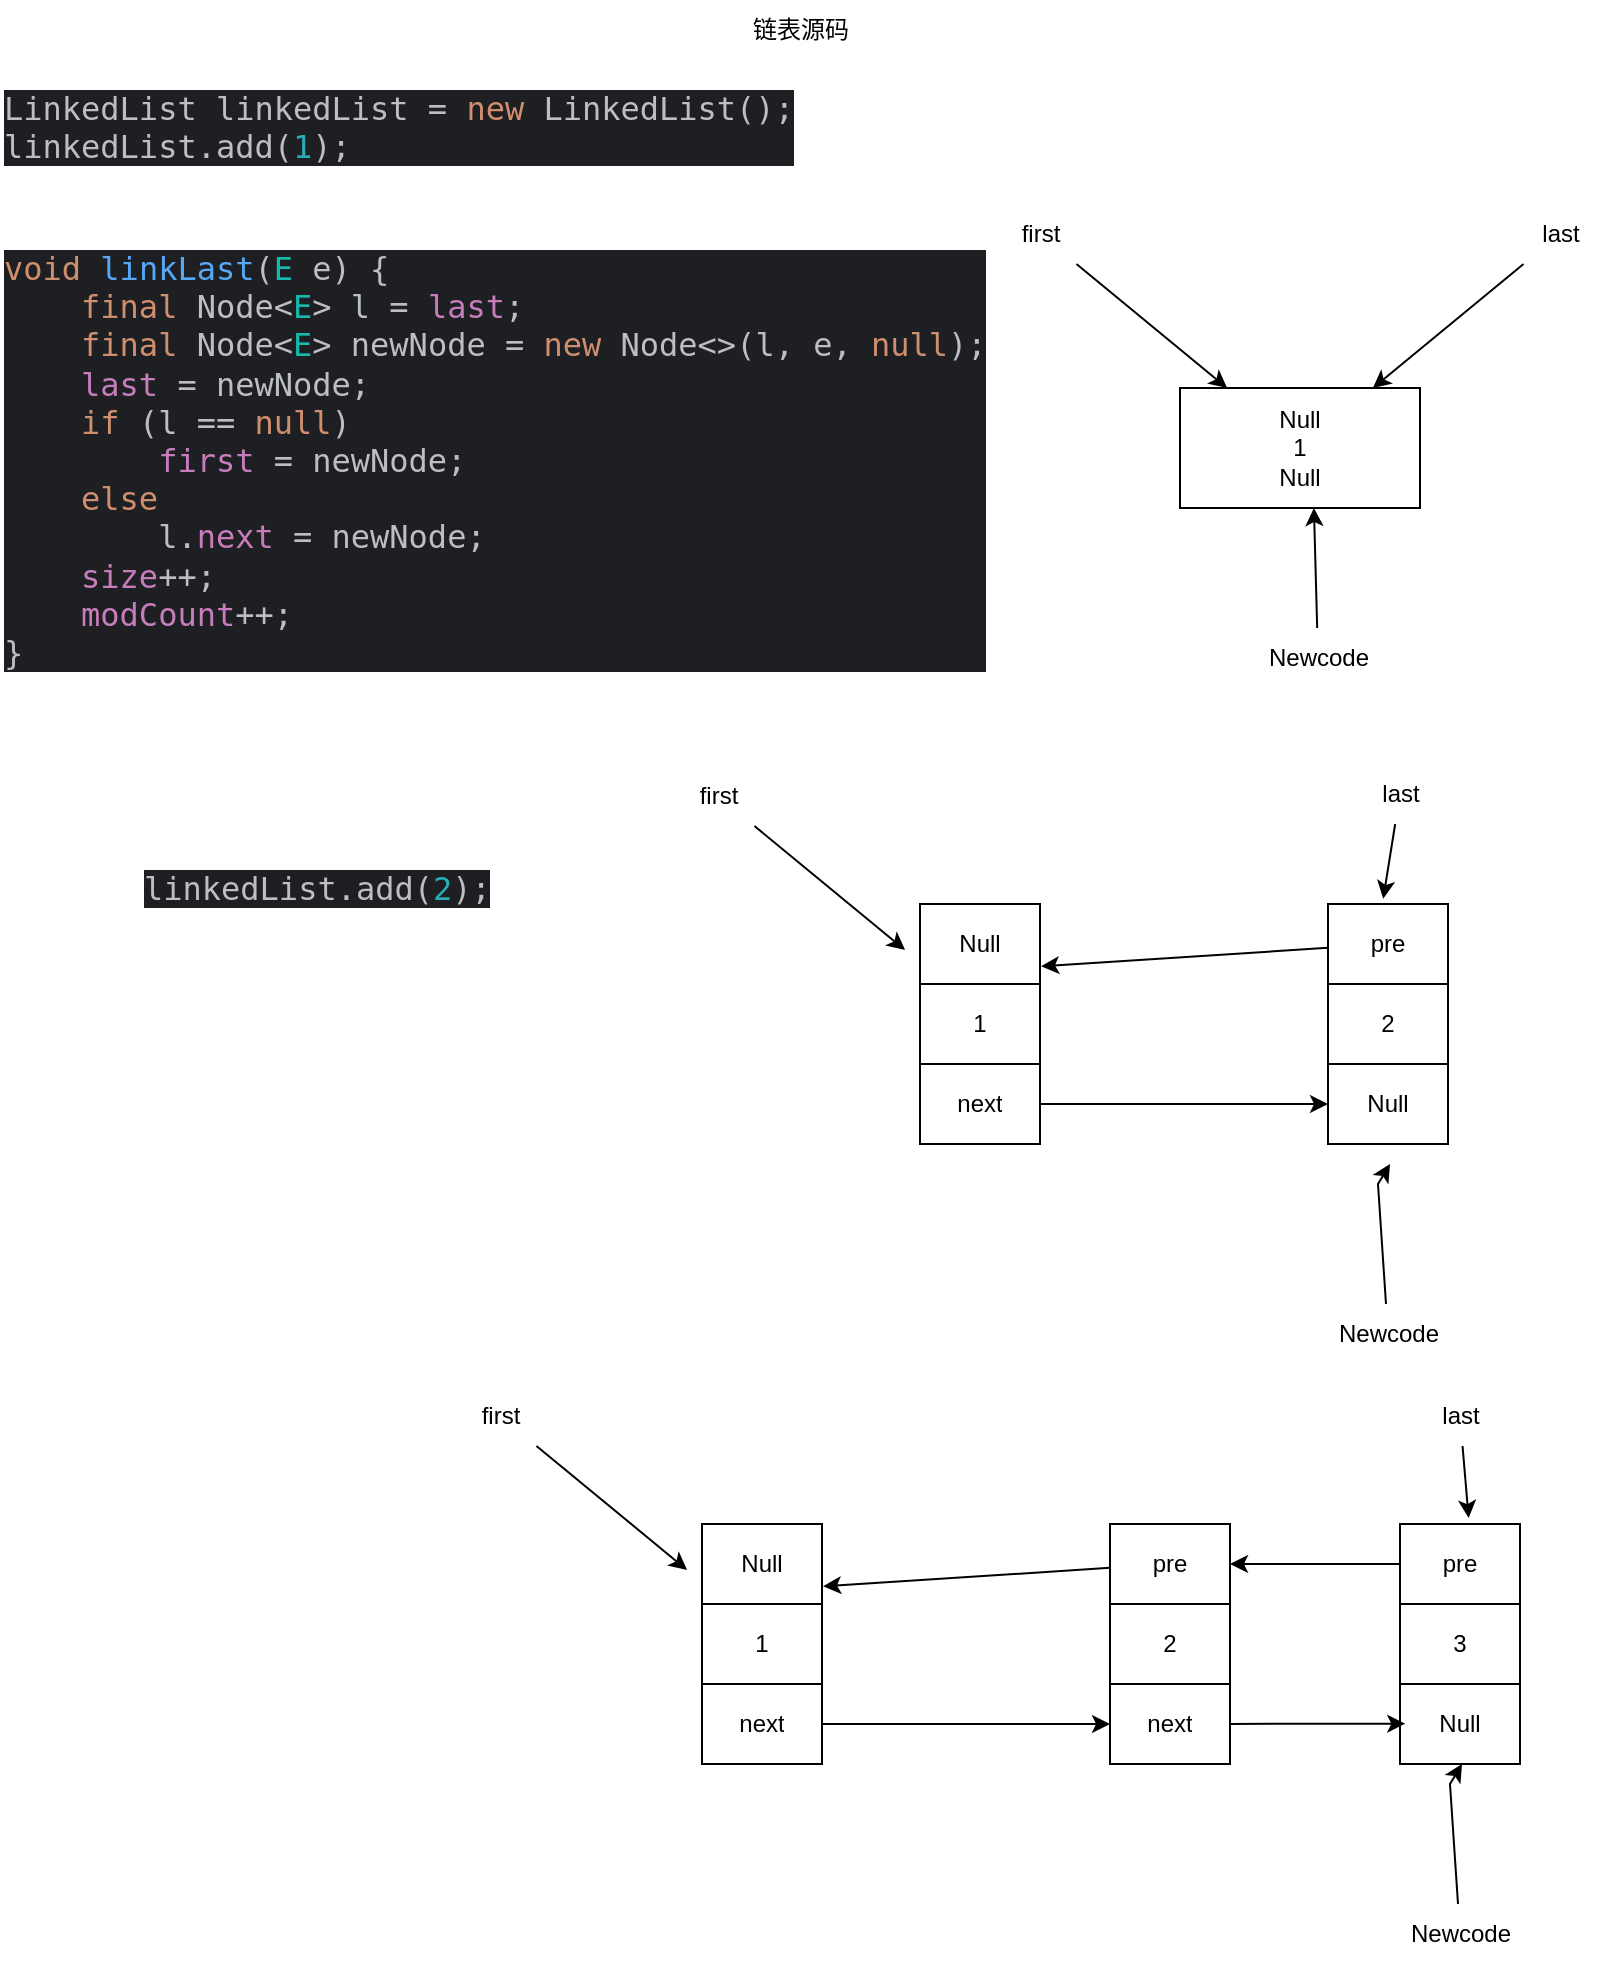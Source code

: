 <mxfile version="23.1.5" type="github">
  <diagram name="第 1 页" id="Ur1vVDtQoVq6JQTqUgUF">
    <mxGraphModel dx="1816" dy="514" grid="1" gridSize="10" guides="1" tooltips="1" connect="1" arrows="1" fold="1" page="1" pageScale="1" pageWidth="827" pageHeight="1169" math="0" shadow="0">
      <root>
        <mxCell id="0" />
        <mxCell id="1" parent="0" />
        <mxCell id="QQF8jmcs7blxaWu6JQte-1" value="Null&lt;br&gt;1&lt;br&gt;Null" style="rounded=0;whiteSpace=wrap;html=1;" vertex="1" parent="1">
          <mxGeometry x="490" y="212" width="120" height="60" as="geometry" />
        </mxCell>
        <mxCell id="QQF8jmcs7blxaWu6JQte-8" style="edgeStyle=none;rounded=0;orthogonalLoop=1;jettySize=auto;html=1;" edge="1" parent="1" source="QQF8jmcs7blxaWu6JQte-3" target="QQF8jmcs7blxaWu6JQte-1">
          <mxGeometry relative="1" as="geometry" />
        </mxCell>
        <mxCell id="QQF8jmcs7blxaWu6JQte-3" value="last" style="text;html=1;align=center;verticalAlign=middle;resizable=0;points=[];autosize=1;strokeColor=none;fillColor=none;" vertex="1" parent="1">
          <mxGeometry x="660" y="120" width="40" height="30" as="geometry" />
        </mxCell>
        <mxCell id="QQF8jmcs7blxaWu6JQte-7" style="edgeStyle=none;rounded=0;orthogonalLoop=1;jettySize=auto;html=1;" edge="1" parent="1" source="QQF8jmcs7blxaWu6JQte-5" target="QQF8jmcs7blxaWu6JQte-1">
          <mxGeometry relative="1" as="geometry" />
        </mxCell>
        <mxCell id="QQF8jmcs7blxaWu6JQte-5" value="first" style="text;html=1;align=center;verticalAlign=middle;resizable=0;points=[];autosize=1;strokeColor=none;fillColor=none;" vertex="1" parent="1">
          <mxGeometry x="400" y="120" width="40" height="30" as="geometry" />
        </mxCell>
        <mxCell id="QQF8jmcs7blxaWu6JQte-10" value="Newcode" style="text;html=1;align=center;verticalAlign=middle;resizable=0;points=[];autosize=1;strokeColor=none;fillColor=none;" vertex="1" parent="1">
          <mxGeometry x="524" y="332" width="70" height="30" as="geometry" />
        </mxCell>
        <mxCell id="QQF8jmcs7blxaWu6JQte-11" style="edgeStyle=none;rounded=0;orthogonalLoop=1;jettySize=auto;html=1;entryX=0.558;entryY=1;entryDx=0;entryDy=0;entryPerimeter=0;" edge="1" parent="1" source="QQF8jmcs7blxaWu6JQte-10" target="QQF8jmcs7blxaWu6JQte-1">
          <mxGeometry relative="1" as="geometry" />
        </mxCell>
        <mxCell id="QQF8jmcs7blxaWu6JQte-12" value="&lt;div style=&quot;background-color:#1e1f22;color:#bcbec4&quot;&gt;&lt;pre style=&quot;font-family:&#39;JetBrains Mono&#39;,monospace;font-size:12.0pt;&quot;&gt;LinkedList linkedList = &lt;span style=&quot;color:#cf8e6d;&quot;&gt;new &lt;/span&gt;LinkedList();&lt;br&gt;linkedList.add(&lt;span style=&quot;color:#2aacb8;&quot;&gt;1&lt;/span&gt;);&lt;/pre&gt;&lt;/div&gt;" style="text;whiteSpace=wrap;html=1;" vertex="1" parent="1">
          <mxGeometry x="-100" y="40" width="200" height="50" as="geometry" />
        </mxCell>
        <mxCell id="QQF8jmcs7blxaWu6JQte-13" value="&lt;div style=&quot;background-color:#1e1f22;color:#bcbec4&quot;&gt;&lt;pre style=&quot;font-family:&#39;JetBrains Mono&#39;,monospace;font-size:12.0pt;&quot;&gt;&lt;span style=&quot;color:#cf8e6d;&quot;&gt;void &lt;/span&gt;&lt;span style=&quot;color:#56a8f5;&quot;&gt;linkLast&lt;/span&gt;(&lt;span style=&quot;color:#16baac;&quot;&gt;E &lt;/span&gt;e) {&lt;br&gt;    &lt;span style=&quot;color:#cf8e6d;&quot;&gt;final &lt;/span&gt;Node&amp;lt;&lt;span style=&quot;color:#16baac;&quot;&gt;E&lt;/span&gt;&amp;gt; l = &lt;span style=&quot;color:#c77dbb;&quot;&gt;last&lt;/span&gt;;&lt;br&gt;    &lt;span style=&quot;color:#cf8e6d;&quot;&gt;final &lt;/span&gt;Node&amp;lt;&lt;span style=&quot;color:#16baac;&quot;&gt;E&lt;/span&gt;&amp;gt; newNode = &lt;span style=&quot;color:#cf8e6d;&quot;&gt;new &lt;/span&gt;Node&amp;lt;&amp;gt;(l, e, &lt;span style=&quot;color:#cf8e6d;&quot;&gt;null&lt;/span&gt;);&lt;br&gt;    &lt;span style=&quot;color:#c77dbb;&quot;&gt;last &lt;/span&gt;= newNode;&lt;br&gt;    &lt;span style=&quot;color:#cf8e6d;&quot;&gt;if &lt;/span&gt;(l == &lt;span style=&quot;color:#cf8e6d;&quot;&gt;null&lt;/span&gt;)&lt;br&gt;        &lt;span style=&quot;color:#c77dbb;&quot;&gt;first &lt;/span&gt;= newNode;&lt;br&gt;    &lt;span style=&quot;color:#cf8e6d;&quot;&gt;else&lt;br&gt;&lt;/span&gt;&lt;span style=&quot;color:#cf8e6d;&quot;&gt;        &lt;/span&gt;l.&lt;span style=&quot;color:#c77dbb;&quot;&gt;next &lt;/span&gt;= newNode;&lt;br&gt;    &lt;span style=&quot;color:#c77dbb;&quot;&gt;size&lt;/span&gt;++;&lt;br&gt;    &lt;span style=&quot;color:#c77dbb;&quot;&gt;modCount&lt;/span&gt;++;&lt;br&gt;}&lt;/pre&gt;&lt;/div&gt;" style="text;whiteSpace=wrap;html=1;" vertex="1" parent="1">
          <mxGeometry x="-100" y="120" width="440" height="270" as="geometry" />
        </mxCell>
        <mxCell id="QQF8jmcs7blxaWu6JQte-14" value="&lt;div style=&quot;background-color:#1e1f22;color:#bcbec4&quot;&gt;&lt;pre style=&quot;font-family:&#39;JetBrains Mono&#39;,monospace;font-size:12.0pt;&quot;&gt;linkedList.add(&lt;span style=&quot;color:#2aacb8;&quot;&gt;2&lt;/span&gt;);&lt;/pre&gt;&lt;/div&gt;" style="text;whiteSpace=wrap;html=1;" vertex="1" parent="1">
          <mxGeometry x="-30" y="430" width="180" height="70" as="geometry" />
        </mxCell>
        <mxCell id="QQF8jmcs7blxaWu6JQte-29" style="edgeStyle=none;rounded=0;orthogonalLoop=1;jettySize=auto;html=1;strokeColor=none;" edge="1" parent="1">
          <mxGeometry relative="1" as="geometry">
            <mxPoint x="530" y="522.299" as="targetPoint" />
            <mxPoint x="449" y="522.701" as="sourcePoint" />
          </mxGeometry>
        </mxCell>
        <mxCell id="QQF8jmcs7blxaWu6JQte-16" style="edgeStyle=none;rounded=0;orthogonalLoop=1;jettySize=auto;html=1;entryX=0.46;entryY=-0.066;entryDx=0;entryDy=0;entryPerimeter=0;" edge="1" parent="1" source="QQF8jmcs7blxaWu6JQte-17" target="QQF8jmcs7blxaWu6JQte-72">
          <mxGeometry relative="1" as="geometry">
            <mxPoint x="425.449" y="493.0" as="targetPoint" />
          </mxGeometry>
        </mxCell>
        <mxCell id="QQF8jmcs7blxaWu6JQte-17" value="last" style="text;html=1;align=center;verticalAlign=middle;resizable=0;points=[];autosize=1;strokeColor=none;fillColor=none;" vertex="1" parent="1">
          <mxGeometry x="580" y="400" width="40" height="30" as="geometry" />
        </mxCell>
        <mxCell id="QQF8jmcs7blxaWu6JQte-18" style="edgeStyle=none;rounded=0;orthogonalLoop=1;jettySize=auto;html=1;" edge="1" parent="1" source="QQF8jmcs7blxaWu6JQte-19">
          <mxGeometry relative="1" as="geometry">
            <mxPoint x="352.551" y="493.0" as="targetPoint" />
          </mxGeometry>
        </mxCell>
        <mxCell id="QQF8jmcs7blxaWu6JQte-19" value="first" style="text;html=1;align=center;verticalAlign=middle;resizable=0;points=[];autosize=1;strokeColor=none;fillColor=none;" vertex="1" parent="1">
          <mxGeometry x="239" y="401" width="40" height="30" as="geometry" />
        </mxCell>
        <mxCell id="QQF8jmcs7blxaWu6JQte-21" value="Newcode" style="text;html=1;align=center;verticalAlign=middle;resizable=0;points=[];autosize=1;strokeColor=none;fillColor=none;" vertex="1" parent="1">
          <mxGeometry x="559" y="670" width="70" height="30" as="geometry" />
        </mxCell>
        <mxCell id="QQF8jmcs7blxaWu6JQte-22" style="edgeStyle=none;rounded=0;orthogonalLoop=1;jettySize=auto;html=1;" edge="1" parent="1" source="QQF8jmcs7blxaWu6JQte-21">
          <mxGeometry relative="1" as="geometry">
            <mxPoint x="595" y="600" as="targetPoint" />
            <Array as="points">
              <mxPoint x="589" y="610" />
            </Array>
          </mxGeometry>
        </mxCell>
        <mxCell id="QQF8jmcs7blxaWu6JQte-64" value="" style="shape=table;startSize=0;container=1;collapsible=0;childLayout=tableLayout;" vertex="1" parent="1">
          <mxGeometry x="360" y="470" width="60" height="120" as="geometry" />
        </mxCell>
        <mxCell id="QQF8jmcs7blxaWu6JQte-65" value="" style="shape=tableRow;horizontal=0;startSize=0;swimlaneHead=0;swimlaneBody=0;strokeColor=inherit;top=0;left=0;bottom=0;right=0;collapsible=0;dropTarget=0;fillColor=none;points=[[0,0.5],[1,0.5]];portConstraint=eastwest;" vertex="1" parent="QQF8jmcs7blxaWu6JQte-64">
          <mxGeometry width="60" height="40" as="geometry" />
        </mxCell>
        <mxCell id="QQF8jmcs7blxaWu6JQte-66" value="Null" style="shape=partialRectangle;html=1;whiteSpace=wrap;connectable=0;strokeColor=inherit;overflow=hidden;fillColor=none;top=0;left=0;bottom=0;right=0;pointerEvents=1;" vertex="1" parent="QQF8jmcs7blxaWu6JQte-65">
          <mxGeometry width="60" height="40" as="geometry">
            <mxRectangle width="60" height="40" as="alternateBounds" />
          </mxGeometry>
        </mxCell>
        <mxCell id="QQF8jmcs7blxaWu6JQte-67" value="" style="shape=tableRow;horizontal=0;startSize=0;swimlaneHead=0;swimlaneBody=0;strokeColor=inherit;top=0;left=0;bottom=0;right=0;collapsible=0;dropTarget=0;fillColor=none;points=[[0,0.5],[1,0.5]];portConstraint=eastwest;" vertex="1" parent="QQF8jmcs7blxaWu6JQte-64">
          <mxGeometry y="40" width="60" height="40" as="geometry" />
        </mxCell>
        <mxCell id="QQF8jmcs7blxaWu6JQte-68" value="1" style="shape=partialRectangle;html=1;whiteSpace=wrap;connectable=0;strokeColor=inherit;overflow=hidden;fillColor=none;top=0;left=0;bottom=0;right=0;pointerEvents=1;" vertex="1" parent="QQF8jmcs7blxaWu6JQte-67">
          <mxGeometry width="60" height="40" as="geometry">
            <mxRectangle width="60" height="40" as="alternateBounds" />
          </mxGeometry>
        </mxCell>
        <mxCell id="QQF8jmcs7blxaWu6JQte-69" value="" style="shape=tableRow;horizontal=0;startSize=0;swimlaneHead=0;swimlaneBody=0;strokeColor=inherit;top=0;left=0;bottom=0;right=0;collapsible=0;dropTarget=0;fillColor=none;points=[[0,0.5],[1,0.5]];portConstraint=eastwest;" vertex="1" parent="QQF8jmcs7blxaWu6JQte-64">
          <mxGeometry y="80" width="60" height="40" as="geometry" />
        </mxCell>
        <mxCell id="QQF8jmcs7blxaWu6JQte-70" value="next" style="shape=partialRectangle;html=1;whiteSpace=wrap;connectable=0;strokeColor=inherit;overflow=hidden;fillColor=none;top=0;left=0;bottom=0;right=0;pointerEvents=1;" vertex="1" parent="QQF8jmcs7blxaWu6JQte-69">
          <mxGeometry width="60" height="40" as="geometry">
            <mxRectangle width="60" height="40" as="alternateBounds" />
          </mxGeometry>
        </mxCell>
        <mxCell id="QQF8jmcs7blxaWu6JQte-71" value="" style="shape=table;startSize=0;container=1;collapsible=0;childLayout=tableLayout;" vertex="1" parent="1">
          <mxGeometry x="564" y="470" width="60" height="120" as="geometry" />
        </mxCell>
        <mxCell id="QQF8jmcs7blxaWu6JQte-72" value="" style="shape=tableRow;horizontal=0;startSize=0;swimlaneHead=0;swimlaneBody=0;strokeColor=inherit;top=0;left=0;bottom=0;right=0;collapsible=0;dropTarget=0;fillColor=none;points=[[0,0.5],[1,0.5]];portConstraint=eastwest;" vertex="1" parent="QQF8jmcs7blxaWu6JQte-71">
          <mxGeometry width="60" height="40" as="geometry" />
        </mxCell>
        <mxCell id="QQF8jmcs7blxaWu6JQte-73" value="pre" style="shape=partialRectangle;html=1;whiteSpace=wrap;connectable=0;strokeColor=inherit;overflow=hidden;fillColor=none;top=0;left=0;bottom=0;right=0;pointerEvents=1;" vertex="1" parent="QQF8jmcs7blxaWu6JQte-72">
          <mxGeometry width="60" height="40" as="geometry">
            <mxRectangle width="60" height="40" as="alternateBounds" />
          </mxGeometry>
        </mxCell>
        <mxCell id="QQF8jmcs7blxaWu6JQte-74" value="" style="shape=tableRow;horizontal=0;startSize=0;swimlaneHead=0;swimlaneBody=0;strokeColor=inherit;top=0;left=0;bottom=0;right=0;collapsible=0;dropTarget=0;fillColor=none;points=[[0,0.5],[1,0.5]];portConstraint=eastwest;" vertex="1" parent="QQF8jmcs7blxaWu6JQte-71">
          <mxGeometry y="40" width="60" height="40" as="geometry" />
        </mxCell>
        <mxCell id="QQF8jmcs7blxaWu6JQte-75" value="2" style="shape=partialRectangle;html=1;whiteSpace=wrap;connectable=0;strokeColor=inherit;overflow=hidden;fillColor=none;top=0;left=0;bottom=0;right=0;pointerEvents=1;" vertex="1" parent="QQF8jmcs7blxaWu6JQte-74">
          <mxGeometry width="60" height="40" as="geometry">
            <mxRectangle width="60" height="40" as="alternateBounds" />
          </mxGeometry>
        </mxCell>
        <mxCell id="QQF8jmcs7blxaWu6JQte-76" value="" style="shape=tableRow;horizontal=0;startSize=0;swimlaneHead=0;swimlaneBody=0;strokeColor=inherit;top=0;left=0;bottom=0;right=0;collapsible=0;dropTarget=0;fillColor=none;points=[[0,0.5],[1,0.5]];portConstraint=eastwest;" vertex="1" parent="QQF8jmcs7blxaWu6JQte-71">
          <mxGeometry y="80" width="60" height="40" as="geometry" />
        </mxCell>
        <mxCell id="QQF8jmcs7blxaWu6JQte-77" value="Null" style="shape=partialRectangle;html=1;whiteSpace=wrap;connectable=0;strokeColor=inherit;overflow=hidden;fillColor=none;top=0;left=0;bottom=0;right=0;pointerEvents=1;" vertex="1" parent="QQF8jmcs7blxaWu6JQte-76">
          <mxGeometry width="60" height="40" as="geometry">
            <mxRectangle width="60" height="40" as="alternateBounds" />
          </mxGeometry>
        </mxCell>
        <mxCell id="QQF8jmcs7blxaWu6JQte-78" style="edgeStyle=none;rounded=0;orthogonalLoop=1;jettySize=auto;html=1;entryX=1.009;entryY=0.779;entryDx=0;entryDy=0;entryPerimeter=0;" edge="1" parent="1" source="QQF8jmcs7blxaWu6JQte-72" target="QQF8jmcs7blxaWu6JQte-65">
          <mxGeometry relative="1" as="geometry" />
        </mxCell>
        <mxCell id="QQF8jmcs7blxaWu6JQte-79" style="edgeStyle=none;rounded=0;orthogonalLoop=1;jettySize=auto;html=1;" edge="1" parent="1" source="QQF8jmcs7blxaWu6JQte-69" target="QQF8jmcs7blxaWu6JQte-76">
          <mxGeometry relative="1" as="geometry" />
        </mxCell>
        <mxCell id="QQF8jmcs7blxaWu6JQte-80" style="edgeStyle=none;rounded=0;orthogonalLoop=1;jettySize=auto;html=1;strokeColor=none;" edge="1" parent="1">
          <mxGeometry relative="1" as="geometry">
            <mxPoint x="421" y="832.299" as="targetPoint" />
            <mxPoint x="340" y="832.701" as="sourcePoint" />
          </mxGeometry>
        </mxCell>
        <mxCell id="QQF8jmcs7blxaWu6JQte-81" style="edgeStyle=none;rounded=0;orthogonalLoop=1;jettySize=auto;html=1;entryX=0.572;entryY=-0.074;entryDx=0;entryDy=0;entryPerimeter=0;" edge="1" parent="1" source="QQF8jmcs7blxaWu6JQte-82" target="QQF8jmcs7blxaWu6JQte-104">
          <mxGeometry relative="1" as="geometry">
            <mxPoint x="316.449" y="803.0" as="targetPoint" />
          </mxGeometry>
        </mxCell>
        <mxCell id="QQF8jmcs7blxaWu6JQte-82" value="last" style="text;html=1;align=center;verticalAlign=middle;resizable=0;points=[];autosize=1;strokeColor=none;fillColor=none;" vertex="1" parent="1">
          <mxGeometry x="610" y="711" width="40" height="30" as="geometry" />
        </mxCell>
        <mxCell id="QQF8jmcs7blxaWu6JQte-83" style="edgeStyle=none;rounded=0;orthogonalLoop=1;jettySize=auto;html=1;" edge="1" parent="1" source="QQF8jmcs7blxaWu6JQte-84">
          <mxGeometry relative="1" as="geometry">
            <mxPoint x="243.551" y="803.0" as="targetPoint" />
          </mxGeometry>
        </mxCell>
        <mxCell id="QQF8jmcs7blxaWu6JQte-84" value="first" style="text;html=1;align=center;verticalAlign=middle;resizable=0;points=[];autosize=1;strokeColor=none;fillColor=none;" vertex="1" parent="1">
          <mxGeometry x="130" y="711" width="40" height="30" as="geometry" />
        </mxCell>
        <mxCell id="QQF8jmcs7blxaWu6JQte-85" value="Newcode" style="text;html=1;align=center;verticalAlign=middle;resizable=0;points=[];autosize=1;strokeColor=none;fillColor=none;" vertex="1" parent="1">
          <mxGeometry x="595" y="970" width="70" height="30" as="geometry" />
        </mxCell>
        <mxCell id="QQF8jmcs7blxaWu6JQte-86" style="edgeStyle=none;rounded=0;orthogonalLoop=1;jettySize=auto;html=1;" edge="1" parent="1" source="QQF8jmcs7blxaWu6JQte-85">
          <mxGeometry relative="1" as="geometry">
            <mxPoint x="631" y="900" as="targetPoint" />
            <Array as="points">
              <mxPoint x="625" y="910" />
            </Array>
          </mxGeometry>
        </mxCell>
        <mxCell id="QQF8jmcs7blxaWu6JQte-87" value="" style="shape=table;startSize=0;container=1;collapsible=0;childLayout=tableLayout;" vertex="1" parent="1">
          <mxGeometry x="251" y="780" width="60" height="120" as="geometry" />
        </mxCell>
        <mxCell id="QQF8jmcs7blxaWu6JQte-88" value="" style="shape=tableRow;horizontal=0;startSize=0;swimlaneHead=0;swimlaneBody=0;strokeColor=inherit;top=0;left=0;bottom=0;right=0;collapsible=0;dropTarget=0;fillColor=none;points=[[0,0.5],[1,0.5]];portConstraint=eastwest;" vertex="1" parent="QQF8jmcs7blxaWu6JQte-87">
          <mxGeometry width="60" height="40" as="geometry" />
        </mxCell>
        <mxCell id="QQF8jmcs7blxaWu6JQte-89" value="Null" style="shape=partialRectangle;html=1;whiteSpace=wrap;connectable=0;strokeColor=inherit;overflow=hidden;fillColor=none;top=0;left=0;bottom=0;right=0;pointerEvents=1;" vertex="1" parent="QQF8jmcs7blxaWu6JQte-88">
          <mxGeometry width="60" height="40" as="geometry">
            <mxRectangle width="60" height="40" as="alternateBounds" />
          </mxGeometry>
        </mxCell>
        <mxCell id="QQF8jmcs7blxaWu6JQte-90" value="" style="shape=tableRow;horizontal=0;startSize=0;swimlaneHead=0;swimlaneBody=0;strokeColor=inherit;top=0;left=0;bottom=0;right=0;collapsible=0;dropTarget=0;fillColor=none;points=[[0,0.5],[1,0.5]];portConstraint=eastwest;" vertex="1" parent="QQF8jmcs7blxaWu6JQte-87">
          <mxGeometry y="40" width="60" height="40" as="geometry" />
        </mxCell>
        <mxCell id="QQF8jmcs7blxaWu6JQte-91" value="1" style="shape=partialRectangle;html=1;whiteSpace=wrap;connectable=0;strokeColor=inherit;overflow=hidden;fillColor=none;top=0;left=0;bottom=0;right=0;pointerEvents=1;" vertex="1" parent="QQF8jmcs7blxaWu6JQte-90">
          <mxGeometry width="60" height="40" as="geometry">
            <mxRectangle width="60" height="40" as="alternateBounds" />
          </mxGeometry>
        </mxCell>
        <mxCell id="QQF8jmcs7blxaWu6JQte-92" value="" style="shape=tableRow;horizontal=0;startSize=0;swimlaneHead=0;swimlaneBody=0;strokeColor=inherit;top=0;left=0;bottom=0;right=0;collapsible=0;dropTarget=0;fillColor=none;points=[[0,0.5],[1,0.5]];portConstraint=eastwest;" vertex="1" parent="QQF8jmcs7blxaWu6JQte-87">
          <mxGeometry y="80" width="60" height="40" as="geometry" />
        </mxCell>
        <mxCell id="QQF8jmcs7blxaWu6JQte-93" value="next" style="shape=partialRectangle;html=1;whiteSpace=wrap;connectable=0;strokeColor=inherit;overflow=hidden;fillColor=none;top=0;left=0;bottom=0;right=0;pointerEvents=1;" vertex="1" parent="QQF8jmcs7blxaWu6JQte-92">
          <mxGeometry width="60" height="40" as="geometry">
            <mxRectangle width="60" height="40" as="alternateBounds" />
          </mxGeometry>
        </mxCell>
        <mxCell id="QQF8jmcs7blxaWu6JQte-94" value="" style="shape=table;startSize=0;container=1;collapsible=0;childLayout=tableLayout;" vertex="1" parent="1">
          <mxGeometry x="455" y="780" width="60" height="120" as="geometry" />
        </mxCell>
        <mxCell id="QQF8jmcs7blxaWu6JQte-95" value="" style="shape=tableRow;horizontal=0;startSize=0;swimlaneHead=0;swimlaneBody=0;strokeColor=inherit;top=0;left=0;bottom=0;right=0;collapsible=0;dropTarget=0;fillColor=none;points=[[0,0.5],[1,0.5]];portConstraint=eastwest;" vertex="1" parent="QQF8jmcs7blxaWu6JQte-94">
          <mxGeometry width="60" height="40" as="geometry" />
        </mxCell>
        <mxCell id="QQF8jmcs7blxaWu6JQte-96" value="pre" style="shape=partialRectangle;html=1;whiteSpace=wrap;connectable=0;strokeColor=inherit;overflow=hidden;fillColor=none;top=0;left=0;bottom=0;right=0;pointerEvents=1;" vertex="1" parent="QQF8jmcs7blxaWu6JQte-95">
          <mxGeometry width="60" height="40" as="geometry">
            <mxRectangle width="60" height="40" as="alternateBounds" />
          </mxGeometry>
        </mxCell>
        <mxCell id="QQF8jmcs7blxaWu6JQte-97" value="" style="shape=tableRow;horizontal=0;startSize=0;swimlaneHead=0;swimlaneBody=0;strokeColor=inherit;top=0;left=0;bottom=0;right=0;collapsible=0;dropTarget=0;fillColor=none;points=[[0,0.5],[1,0.5]];portConstraint=eastwest;" vertex="1" parent="QQF8jmcs7blxaWu6JQte-94">
          <mxGeometry y="40" width="60" height="40" as="geometry" />
        </mxCell>
        <mxCell id="QQF8jmcs7blxaWu6JQte-98" value="2" style="shape=partialRectangle;html=1;whiteSpace=wrap;connectable=0;strokeColor=inherit;overflow=hidden;fillColor=none;top=0;left=0;bottom=0;right=0;pointerEvents=1;" vertex="1" parent="QQF8jmcs7blxaWu6JQte-97">
          <mxGeometry width="60" height="40" as="geometry">
            <mxRectangle width="60" height="40" as="alternateBounds" />
          </mxGeometry>
        </mxCell>
        <mxCell id="QQF8jmcs7blxaWu6JQte-99" value="" style="shape=tableRow;horizontal=0;startSize=0;swimlaneHead=0;swimlaneBody=0;strokeColor=inherit;top=0;left=0;bottom=0;right=0;collapsible=0;dropTarget=0;fillColor=none;points=[[0,0.5],[1,0.5]];portConstraint=eastwest;" vertex="1" parent="QQF8jmcs7blxaWu6JQte-94">
          <mxGeometry y="80" width="60" height="40" as="geometry" />
        </mxCell>
        <mxCell id="QQF8jmcs7blxaWu6JQte-100" value="next" style="shape=partialRectangle;html=1;whiteSpace=wrap;connectable=0;strokeColor=inherit;overflow=hidden;fillColor=none;top=0;left=0;bottom=0;right=0;pointerEvents=1;" vertex="1" parent="QQF8jmcs7blxaWu6JQte-99">
          <mxGeometry width="60" height="40" as="geometry">
            <mxRectangle width="60" height="40" as="alternateBounds" />
          </mxGeometry>
        </mxCell>
        <mxCell id="QQF8jmcs7blxaWu6JQte-101" style="edgeStyle=none;rounded=0;orthogonalLoop=1;jettySize=auto;html=1;entryX=1.009;entryY=0.779;entryDx=0;entryDy=0;entryPerimeter=0;" edge="1" parent="1" source="QQF8jmcs7blxaWu6JQte-95" target="QQF8jmcs7blxaWu6JQte-88">
          <mxGeometry relative="1" as="geometry" />
        </mxCell>
        <mxCell id="QQF8jmcs7blxaWu6JQte-102" style="edgeStyle=none;rounded=0;orthogonalLoop=1;jettySize=auto;html=1;" edge="1" parent="1" source="QQF8jmcs7blxaWu6JQte-92" target="QQF8jmcs7blxaWu6JQte-99">
          <mxGeometry relative="1" as="geometry" />
        </mxCell>
        <mxCell id="QQF8jmcs7blxaWu6JQte-103" value="" style="shape=table;startSize=0;container=1;collapsible=0;childLayout=tableLayout;" vertex="1" parent="1">
          <mxGeometry x="600" y="780" width="60" height="120" as="geometry" />
        </mxCell>
        <mxCell id="QQF8jmcs7blxaWu6JQte-104" value="" style="shape=tableRow;horizontal=0;startSize=0;swimlaneHead=0;swimlaneBody=0;strokeColor=inherit;top=0;left=0;bottom=0;right=0;collapsible=0;dropTarget=0;fillColor=none;points=[[0,0.5],[1,0.5]];portConstraint=eastwest;" vertex="1" parent="QQF8jmcs7blxaWu6JQte-103">
          <mxGeometry width="60" height="40" as="geometry" />
        </mxCell>
        <mxCell id="QQF8jmcs7blxaWu6JQte-105" value="pre" style="shape=partialRectangle;html=1;whiteSpace=wrap;connectable=0;strokeColor=inherit;overflow=hidden;fillColor=none;top=0;left=0;bottom=0;right=0;pointerEvents=1;" vertex="1" parent="QQF8jmcs7blxaWu6JQte-104">
          <mxGeometry width="60" height="40" as="geometry">
            <mxRectangle width="60" height="40" as="alternateBounds" />
          </mxGeometry>
        </mxCell>
        <mxCell id="QQF8jmcs7blxaWu6JQte-106" value="" style="shape=tableRow;horizontal=0;startSize=0;swimlaneHead=0;swimlaneBody=0;strokeColor=inherit;top=0;left=0;bottom=0;right=0;collapsible=0;dropTarget=0;fillColor=none;points=[[0,0.5],[1,0.5]];portConstraint=eastwest;" vertex="1" parent="QQF8jmcs7blxaWu6JQte-103">
          <mxGeometry y="40" width="60" height="40" as="geometry" />
        </mxCell>
        <mxCell id="QQF8jmcs7blxaWu6JQte-107" value="3" style="shape=partialRectangle;html=1;whiteSpace=wrap;connectable=0;strokeColor=inherit;overflow=hidden;fillColor=none;top=0;left=0;bottom=0;right=0;pointerEvents=1;" vertex="1" parent="QQF8jmcs7blxaWu6JQte-106">
          <mxGeometry width="60" height="40" as="geometry">
            <mxRectangle width="60" height="40" as="alternateBounds" />
          </mxGeometry>
        </mxCell>
        <mxCell id="QQF8jmcs7blxaWu6JQte-108" value="" style="shape=tableRow;horizontal=0;startSize=0;swimlaneHead=0;swimlaneBody=0;strokeColor=inherit;top=0;left=0;bottom=0;right=0;collapsible=0;dropTarget=0;fillColor=none;points=[[0,0.5],[1,0.5]];portConstraint=eastwest;" vertex="1" parent="QQF8jmcs7blxaWu6JQte-103">
          <mxGeometry y="80" width="60" height="40" as="geometry" />
        </mxCell>
        <mxCell id="QQF8jmcs7blxaWu6JQte-109" value="Null" style="shape=partialRectangle;html=1;whiteSpace=wrap;connectable=0;strokeColor=inherit;overflow=hidden;fillColor=none;top=0;left=0;bottom=0;right=0;pointerEvents=1;" vertex="1" parent="QQF8jmcs7blxaWu6JQte-108">
          <mxGeometry width="60" height="40" as="geometry">
            <mxRectangle width="60" height="40" as="alternateBounds" />
          </mxGeometry>
        </mxCell>
        <mxCell id="QQF8jmcs7blxaWu6JQte-110" style="edgeStyle=none;rounded=0;orthogonalLoop=1;jettySize=auto;html=1;entryX=1;entryY=0.5;entryDx=0;entryDy=0;" edge="1" parent="1" source="QQF8jmcs7blxaWu6JQte-104" target="QQF8jmcs7blxaWu6JQte-95">
          <mxGeometry relative="1" as="geometry" />
        </mxCell>
        <mxCell id="QQF8jmcs7blxaWu6JQte-111" style="edgeStyle=none;rounded=0;orthogonalLoop=1;jettySize=auto;html=1;entryX=0.044;entryY=0.832;entryDx=0;entryDy=0;entryPerimeter=0;" edge="1" parent="1" source="QQF8jmcs7blxaWu6JQte-99" target="QQF8jmcs7blxaWu6JQte-103">
          <mxGeometry relative="1" as="geometry" />
        </mxCell>
        <mxCell id="QQF8jmcs7blxaWu6JQte-113" value="链表源码" style="text;html=1;align=center;verticalAlign=middle;resizable=0;points=[];autosize=1;strokeColor=none;fillColor=none;" vertex="1" parent="1">
          <mxGeometry x="265" y="18" width="70" height="30" as="geometry" />
        </mxCell>
      </root>
    </mxGraphModel>
  </diagram>
</mxfile>
